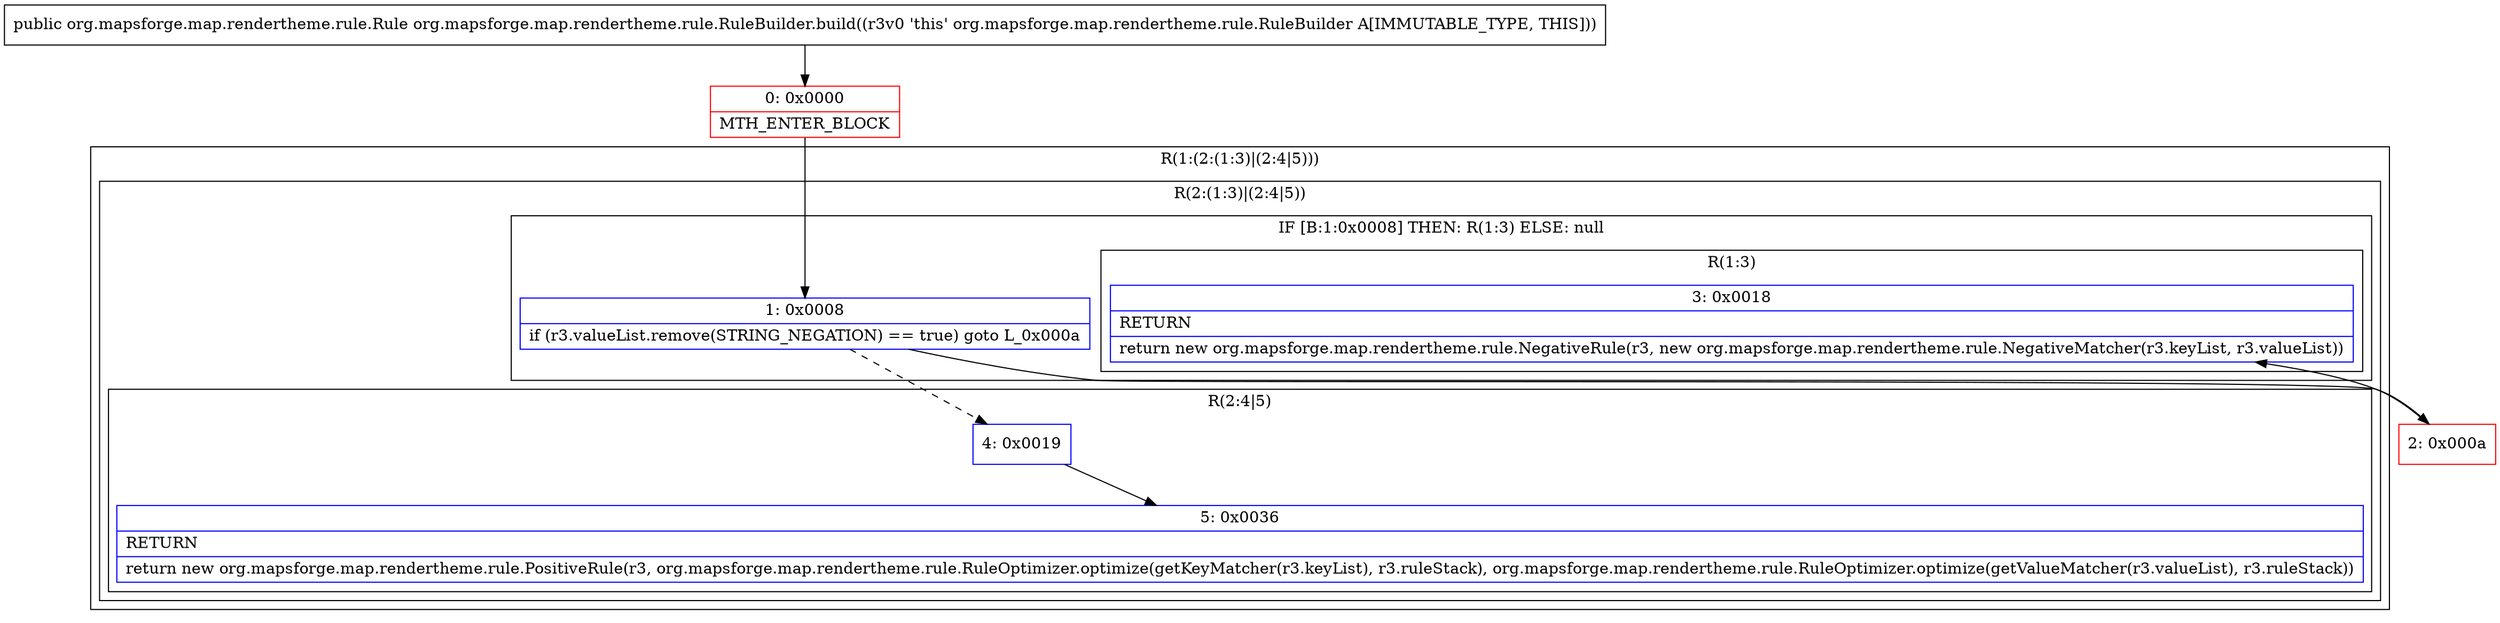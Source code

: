 digraph "CFG fororg.mapsforge.map.rendertheme.rule.RuleBuilder.build()Lorg\/mapsforge\/map\/rendertheme\/rule\/Rule;" {
subgraph cluster_Region_1460025050 {
label = "R(1:(2:(1:3)|(2:4|5)))";
node [shape=record,color=blue];
subgraph cluster_Region_1321638208 {
label = "R(2:(1:3)|(2:4|5))";
node [shape=record,color=blue];
subgraph cluster_IfRegion_653369373 {
label = "IF [B:1:0x0008] THEN: R(1:3) ELSE: null";
node [shape=record,color=blue];
Node_1 [shape=record,label="{1\:\ 0x0008|if (r3.valueList.remove(STRING_NEGATION) == true) goto L_0x000a\l}"];
subgraph cluster_Region_1351494940 {
label = "R(1:3)";
node [shape=record,color=blue];
Node_3 [shape=record,label="{3\:\ 0x0018|RETURN\l|return new org.mapsforge.map.rendertheme.rule.NegativeRule(r3, new org.mapsforge.map.rendertheme.rule.NegativeMatcher(r3.keyList, r3.valueList))\l}"];
}
}
subgraph cluster_Region_911761713 {
label = "R(2:4|5)";
node [shape=record,color=blue];
Node_4 [shape=record,label="{4\:\ 0x0019}"];
Node_5 [shape=record,label="{5\:\ 0x0036|RETURN\l|return new org.mapsforge.map.rendertheme.rule.PositiveRule(r3, org.mapsforge.map.rendertheme.rule.RuleOptimizer.optimize(getKeyMatcher(r3.keyList), r3.ruleStack), org.mapsforge.map.rendertheme.rule.RuleOptimizer.optimize(getValueMatcher(r3.valueList), r3.ruleStack))\l}"];
}
}
}
Node_0 [shape=record,color=red,label="{0\:\ 0x0000|MTH_ENTER_BLOCK\l}"];
Node_2 [shape=record,color=red,label="{2\:\ 0x000a}"];
MethodNode[shape=record,label="{public org.mapsforge.map.rendertheme.rule.Rule org.mapsforge.map.rendertheme.rule.RuleBuilder.build((r3v0 'this' org.mapsforge.map.rendertheme.rule.RuleBuilder A[IMMUTABLE_TYPE, THIS])) }"];
MethodNode -> Node_0;
Node_1 -> Node_2;
Node_1 -> Node_4[style=dashed];
Node_4 -> Node_5;
Node_0 -> Node_1;
Node_2 -> Node_3;
}

